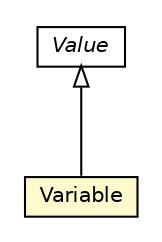 #!/usr/local/bin/dot
#
# Class diagram 
# Generated by UMLGraph version R5_6-24-gf6e263 (http://www.umlgraph.org/)
#

digraph G {
	edge [fontname="Helvetica",fontsize=10,labelfontname="Helvetica",labelfontsize=10];
	node [fontname="Helvetica",fontsize=10,shape=plaintext];
	nodesep=0.25;
	ranksep=0.5;
	// org.universAAL.support.utils.service.Value
	c3339 [label=<<table title="org.universAAL.support.utils.service.Value" border="0" cellborder="1" cellspacing="0" cellpadding="2" port="p" href="./Value.html">
		<tr><td><table border="0" cellspacing="0" cellpadding="1">
<tr><td align="center" balign="center"><font face="Helvetica-Oblique"> Value </font></td></tr>
		</table></td></tr>
		</table>>, URL="./Value.html", fontname="Helvetica", fontcolor="black", fontsize=10.0];
	// org.universAAL.support.utils.service.Variable
	c3340 [label=<<table title="org.universAAL.support.utils.service.Variable" border="0" cellborder="1" cellspacing="0" cellpadding="2" port="p" bgcolor="lemonChiffon" href="./Variable.html">
		<tr><td><table border="0" cellspacing="0" cellpadding="1">
<tr><td align="center" balign="center"> Variable </td></tr>
		</table></td></tr>
		</table>>, URL="./Variable.html", fontname="Helvetica", fontcolor="black", fontsize=10.0];
	//org.universAAL.support.utils.service.Variable extends org.universAAL.support.utils.service.Value
	c3339:p -> c3340:p [dir=back,arrowtail=empty];
}

